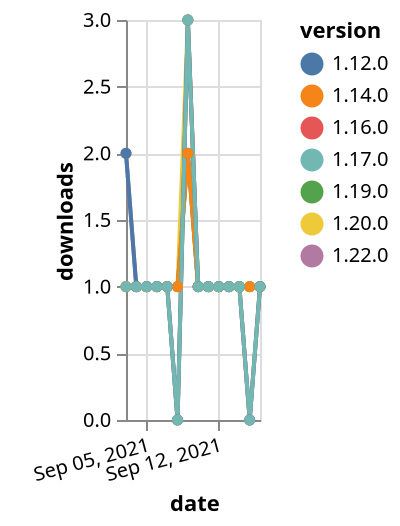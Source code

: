 {"$schema": "https://vega.github.io/schema/vega-lite/v5.json", "description": "A simple bar chart with embedded data.", "data": {"values": [{"date": "2021-09-03", "total": 123, "delta": 2, "version": "1.22.0"}, {"date": "2021-09-04", "total": 124, "delta": 1, "version": "1.22.0"}, {"date": "2021-09-05", "total": 125, "delta": 1, "version": "1.22.0"}, {"date": "2021-09-06", "total": 126, "delta": 1, "version": "1.22.0"}, {"date": "2021-09-07", "total": 127, "delta": 1, "version": "1.22.0"}, {"date": "2021-09-08", "total": 128, "delta": 1, "version": "1.22.0"}, {"date": "2021-09-09", "total": 130, "delta": 2, "version": "1.22.0"}, {"date": "2021-09-10", "total": 131, "delta": 1, "version": "1.22.0"}, {"date": "2021-09-11", "total": 132, "delta": 1, "version": "1.22.0"}, {"date": "2021-09-12", "total": 133, "delta": 1, "version": "1.22.0"}, {"date": "2021-09-13", "total": 134, "delta": 1, "version": "1.22.0"}, {"date": "2021-09-14", "total": 135, "delta": 1, "version": "1.22.0"}, {"date": "2021-09-15", "total": 136, "delta": 1, "version": "1.22.0"}, {"date": "2021-09-16", "total": 137, "delta": 1, "version": "1.22.0"}, {"date": "2021-09-03", "total": 193, "delta": 1, "version": "1.20.0"}, {"date": "2021-09-04", "total": 194, "delta": 1, "version": "1.20.0"}, {"date": "2021-09-05", "total": 195, "delta": 1, "version": "1.20.0"}, {"date": "2021-09-06", "total": 196, "delta": 1, "version": "1.20.0"}, {"date": "2021-09-07", "total": 197, "delta": 1, "version": "1.20.0"}, {"date": "2021-09-08", "total": 198, "delta": 1, "version": "1.20.0"}, {"date": "2021-09-09", "total": 201, "delta": 3, "version": "1.20.0"}, {"date": "2021-09-10", "total": 202, "delta": 1, "version": "1.20.0"}, {"date": "2021-09-11", "total": 203, "delta": 1, "version": "1.20.0"}, {"date": "2021-09-12", "total": 204, "delta": 1, "version": "1.20.0"}, {"date": "2021-09-13", "total": 205, "delta": 1, "version": "1.20.0"}, {"date": "2021-09-14", "total": 206, "delta": 1, "version": "1.20.0"}, {"date": "2021-09-15", "total": 207, "delta": 1, "version": "1.20.0"}, {"date": "2021-09-16", "total": 208, "delta": 1, "version": "1.20.0"}, {"date": "2021-09-03", "total": 192, "delta": 1, "version": "1.16.0"}, {"date": "2021-09-04", "total": 193, "delta": 1, "version": "1.16.0"}, {"date": "2021-09-05", "total": 194, "delta": 1, "version": "1.16.0"}, {"date": "2021-09-06", "total": 195, "delta": 1, "version": "1.16.0"}, {"date": "2021-09-07", "total": 196, "delta": 1, "version": "1.16.0"}, {"date": "2021-09-08", "total": 196, "delta": 0, "version": "1.16.0"}, {"date": "2021-09-09", "total": 199, "delta": 3, "version": "1.16.0"}, {"date": "2021-09-10", "total": 200, "delta": 1, "version": "1.16.0"}, {"date": "2021-09-11", "total": 201, "delta": 1, "version": "1.16.0"}, {"date": "2021-09-12", "total": 202, "delta": 1, "version": "1.16.0"}, {"date": "2021-09-13", "total": 203, "delta": 1, "version": "1.16.0"}, {"date": "2021-09-14", "total": 204, "delta": 1, "version": "1.16.0"}, {"date": "2021-09-15", "total": 204, "delta": 0, "version": "1.16.0"}, {"date": "2021-09-16", "total": 205, "delta": 1, "version": "1.16.0"}, {"date": "2021-09-03", "total": 150, "delta": 1, "version": "1.19.0"}, {"date": "2021-09-04", "total": 151, "delta": 1, "version": "1.19.0"}, {"date": "2021-09-05", "total": 152, "delta": 1, "version": "1.19.0"}, {"date": "2021-09-06", "total": 153, "delta": 1, "version": "1.19.0"}, {"date": "2021-09-07", "total": 154, "delta": 1, "version": "1.19.0"}, {"date": "2021-09-08", "total": 155, "delta": 1, "version": "1.19.0"}, {"date": "2021-09-09", "total": 157, "delta": 2, "version": "1.19.0"}, {"date": "2021-09-10", "total": 158, "delta": 1, "version": "1.19.0"}, {"date": "2021-09-11", "total": 159, "delta": 1, "version": "1.19.0"}, {"date": "2021-09-12", "total": 160, "delta": 1, "version": "1.19.0"}, {"date": "2021-09-13", "total": 161, "delta": 1, "version": "1.19.0"}, {"date": "2021-09-14", "total": 162, "delta": 1, "version": "1.19.0"}, {"date": "2021-09-15", "total": 163, "delta": 1, "version": "1.19.0"}, {"date": "2021-09-16", "total": 164, "delta": 1, "version": "1.19.0"}, {"date": "2021-09-03", "total": 205, "delta": 1, "version": "1.14.0"}, {"date": "2021-09-04", "total": 206, "delta": 1, "version": "1.14.0"}, {"date": "2021-09-05", "total": 207, "delta": 1, "version": "1.14.0"}, {"date": "2021-09-06", "total": 208, "delta": 1, "version": "1.14.0"}, {"date": "2021-09-07", "total": 209, "delta": 1, "version": "1.14.0"}, {"date": "2021-09-08", "total": 210, "delta": 1, "version": "1.14.0"}, {"date": "2021-09-09", "total": 212, "delta": 2, "version": "1.14.0"}, {"date": "2021-09-10", "total": 213, "delta": 1, "version": "1.14.0"}, {"date": "2021-09-11", "total": 214, "delta": 1, "version": "1.14.0"}, {"date": "2021-09-12", "total": 215, "delta": 1, "version": "1.14.0"}, {"date": "2021-09-13", "total": 216, "delta": 1, "version": "1.14.0"}, {"date": "2021-09-14", "total": 217, "delta": 1, "version": "1.14.0"}, {"date": "2021-09-15", "total": 218, "delta": 1, "version": "1.14.0"}, {"date": "2021-09-16", "total": 219, "delta": 1, "version": "1.14.0"}, {"date": "2021-09-03", "total": 253, "delta": 2, "version": "1.12.0"}, {"date": "2021-09-04", "total": 254, "delta": 1, "version": "1.12.0"}, {"date": "2021-09-05", "total": 255, "delta": 1, "version": "1.12.0"}, {"date": "2021-09-06", "total": 256, "delta": 1, "version": "1.12.0"}, {"date": "2021-09-07", "total": 257, "delta": 1, "version": "1.12.0"}, {"date": "2021-09-08", "total": 257, "delta": 0, "version": "1.12.0"}, {"date": "2021-09-09", "total": 260, "delta": 3, "version": "1.12.0"}, {"date": "2021-09-10", "total": 261, "delta": 1, "version": "1.12.0"}, {"date": "2021-09-11", "total": 262, "delta": 1, "version": "1.12.0"}, {"date": "2021-09-12", "total": 263, "delta": 1, "version": "1.12.0"}, {"date": "2021-09-13", "total": 264, "delta": 1, "version": "1.12.0"}, {"date": "2021-09-14", "total": 265, "delta": 1, "version": "1.12.0"}, {"date": "2021-09-15", "total": 265, "delta": 0, "version": "1.12.0"}, {"date": "2021-09-16", "total": 266, "delta": 1, "version": "1.12.0"}, {"date": "2021-09-03", "total": 165, "delta": 1, "version": "1.17.0"}, {"date": "2021-09-04", "total": 166, "delta": 1, "version": "1.17.0"}, {"date": "2021-09-05", "total": 167, "delta": 1, "version": "1.17.0"}, {"date": "2021-09-06", "total": 168, "delta": 1, "version": "1.17.0"}, {"date": "2021-09-07", "total": 169, "delta": 1, "version": "1.17.0"}, {"date": "2021-09-08", "total": 169, "delta": 0, "version": "1.17.0"}, {"date": "2021-09-09", "total": 172, "delta": 3, "version": "1.17.0"}, {"date": "2021-09-10", "total": 173, "delta": 1, "version": "1.17.0"}, {"date": "2021-09-11", "total": 174, "delta": 1, "version": "1.17.0"}, {"date": "2021-09-12", "total": 175, "delta": 1, "version": "1.17.0"}, {"date": "2021-09-13", "total": 176, "delta": 1, "version": "1.17.0"}, {"date": "2021-09-14", "total": 177, "delta": 1, "version": "1.17.0"}, {"date": "2021-09-15", "total": 177, "delta": 0, "version": "1.17.0"}, {"date": "2021-09-16", "total": 178, "delta": 1, "version": "1.17.0"}]}, "width": "container", "mark": {"type": "line", "point": {"filled": true}}, "encoding": {"x": {"field": "date", "type": "temporal", "timeUnit": "yearmonthdate", "title": "date", "axis": {"labelAngle": -15}}, "y": {"field": "delta", "type": "quantitative", "title": "downloads"}, "color": {"field": "version", "type": "nominal"}, "tooltip": {"field": "delta"}}}